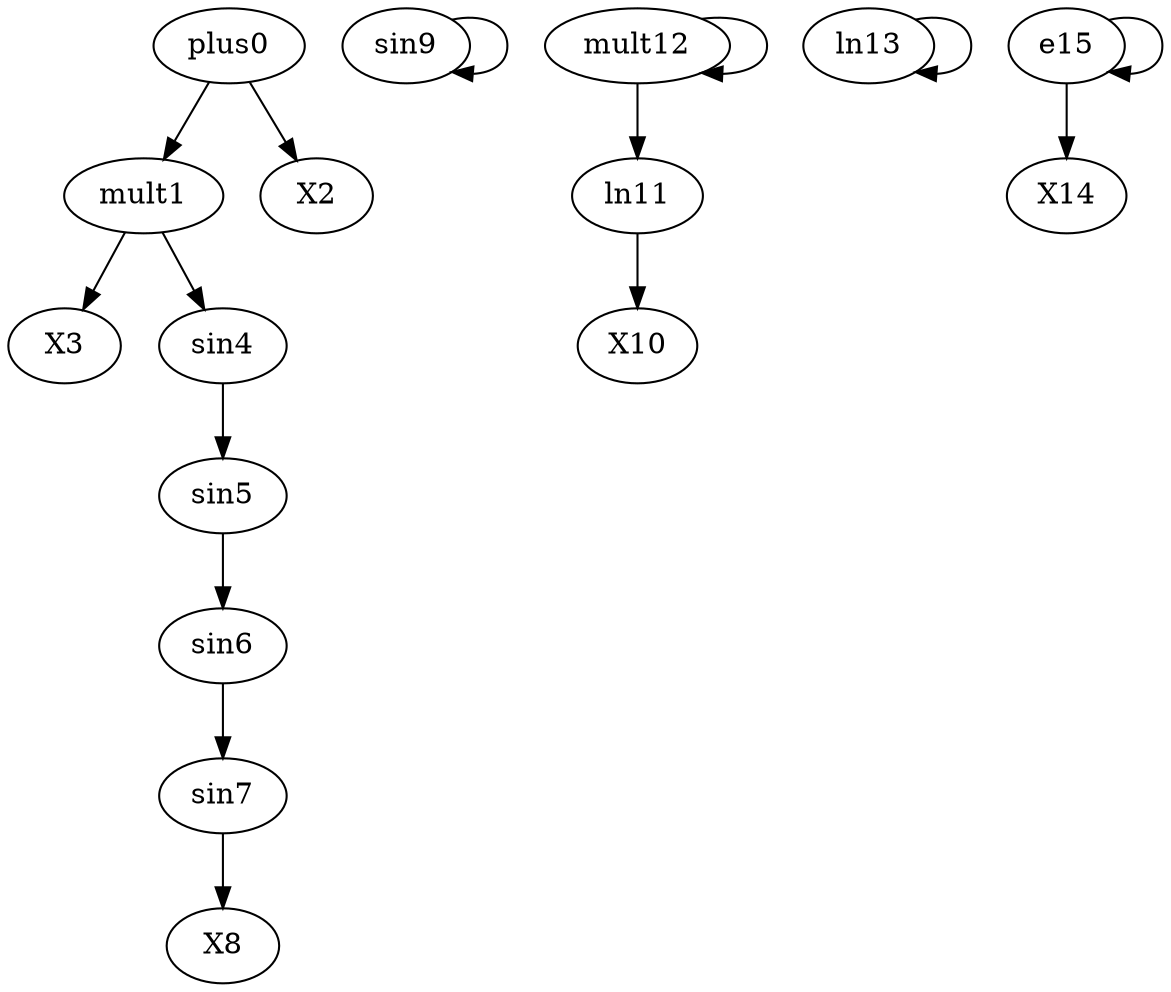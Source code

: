 digraph T {
	plus0 -> mult1;
	plus0 -> X2;
	mult1 -> X3;
	mult1 -> sin4;
	sin4 -> sin5;
	sin5 -> sin6;
	sin6 -> sin7;
	sin7 -> X8;
	sin9 -> sin9;
	ln11 -> X10;
	mult12 -> ln11;
	mult12 -> mult12;
	ln13 -> ln13;
	e15 -> X14;
	e15 -> e15;
}
